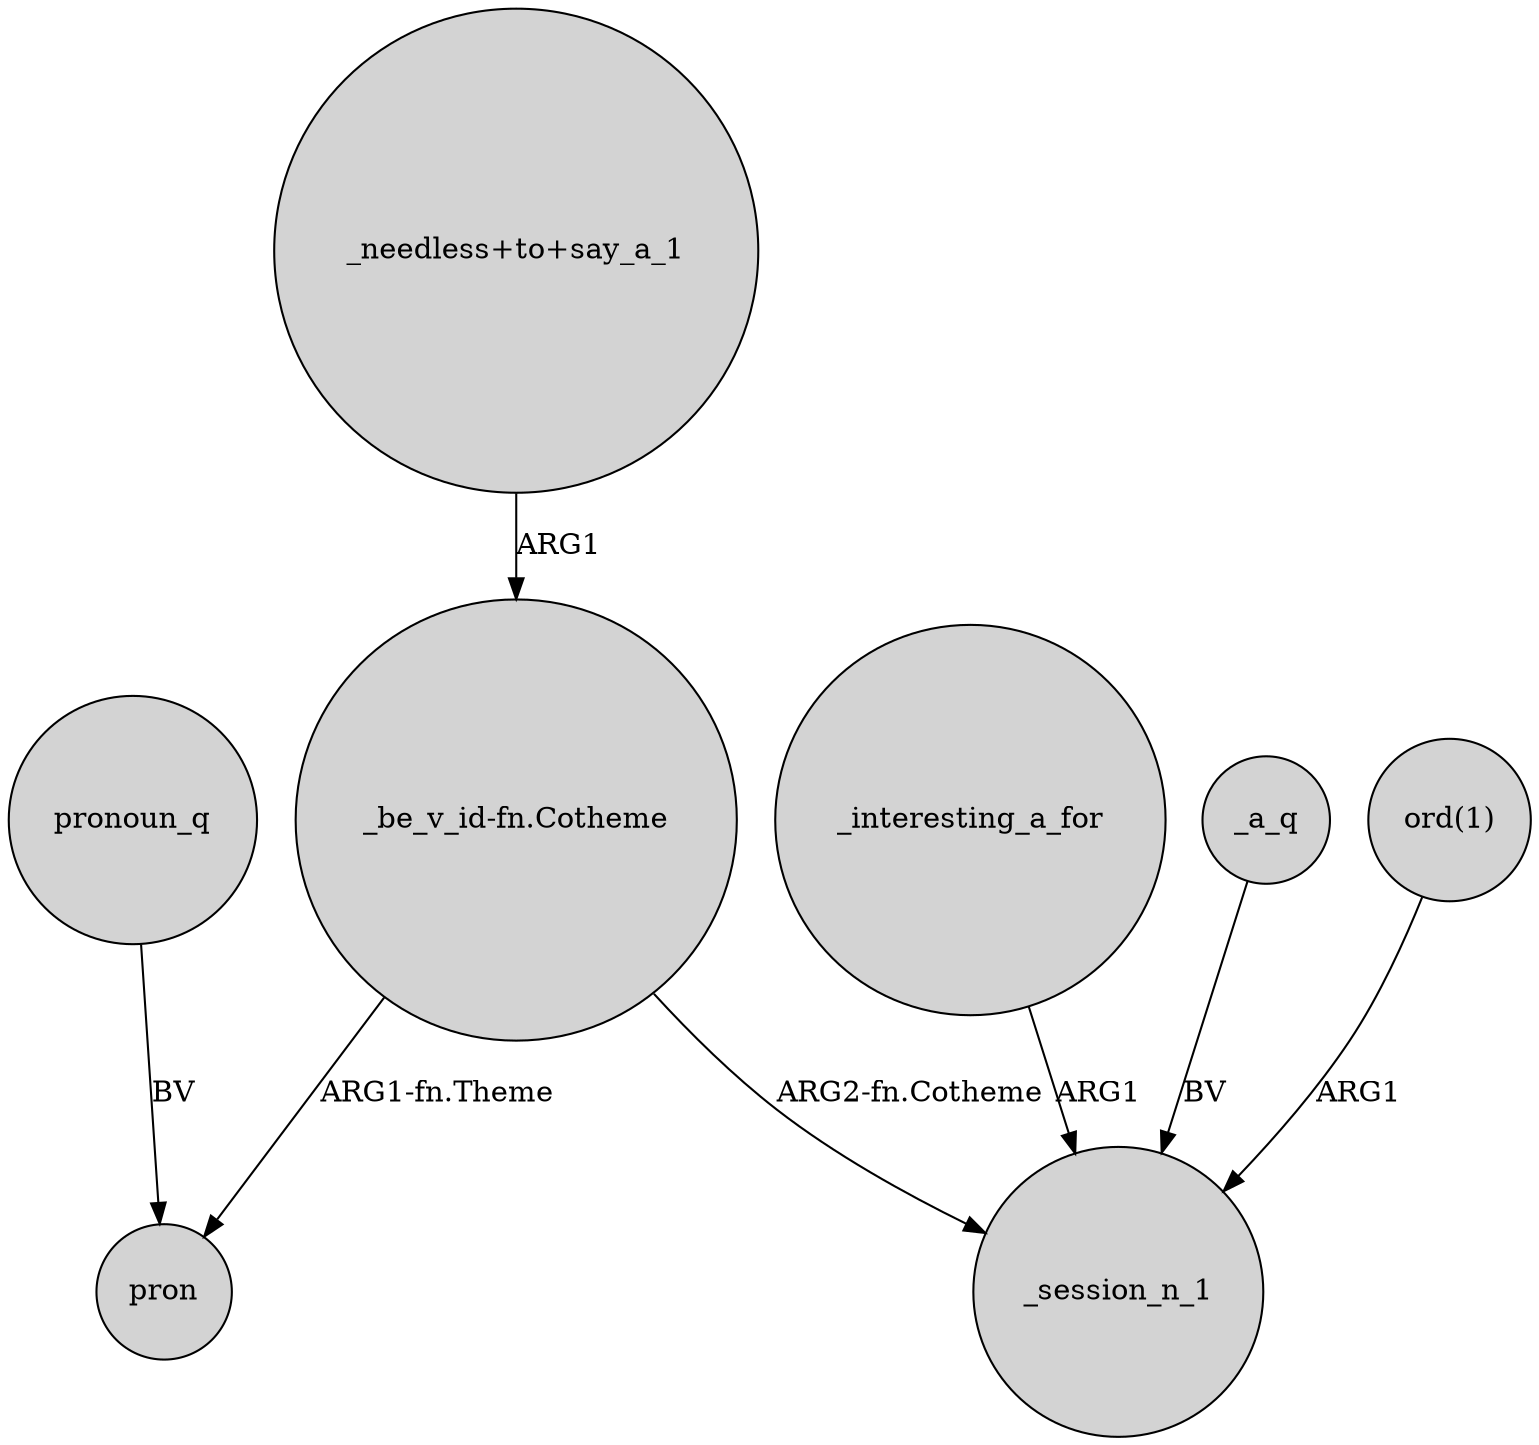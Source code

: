 digraph {
	node [shape=circle style=filled]
	"_be_v_id-fn.Cotheme" -> pron [label="ARG1-fn.Theme"]
	_a_q -> _session_n_1 [label=BV]
	"_be_v_id-fn.Cotheme" -> _session_n_1 [label="ARG2-fn.Cotheme"]
	pronoun_q -> pron [label=BV]
	"ord(1)" -> _session_n_1 [label=ARG1]
	_interesting_a_for -> _session_n_1 [label=ARG1]
	"_needless+to+say_a_1" -> "_be_v_id-fn.Cotheme" [label=ARG1]
}
